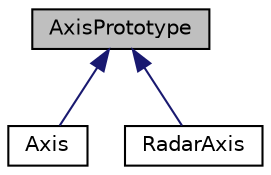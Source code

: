digraph "AxisPrototype"
{
 // LATEX_PDF_SIZE
  edge [fontname="Helvetica",fontsize="10",labelfontname="Helvetica",labelfontsize="10"];
  node [fontname="Helvetica",fontsize="10",shape=record];
  Node1 [label="AxisPrototype",height=0.2,width=0.4,color="black", fillcolor="grey75", style="filled", fontcolor="black",tooltip=" "];
  Node1 -> Node2 [dir="back",color="midnightblue",fontsize="10",style="solid"];
  Node2 [label="Axis",height=0.2,width=0.4,color="black", fillcolor="white", style="filled",URL="$classAxis.html",tooltip=" "];
  Node1 -> Node3 [dir="back",color="midnightblue",fontsize="10",style="solid"];
  Node3 [label="RadarAxis",height=0.2,width=0.4,color="black", fillcolor="white", style="filled",URL="$classRadarAxis.html",tooltip=" "];
}
